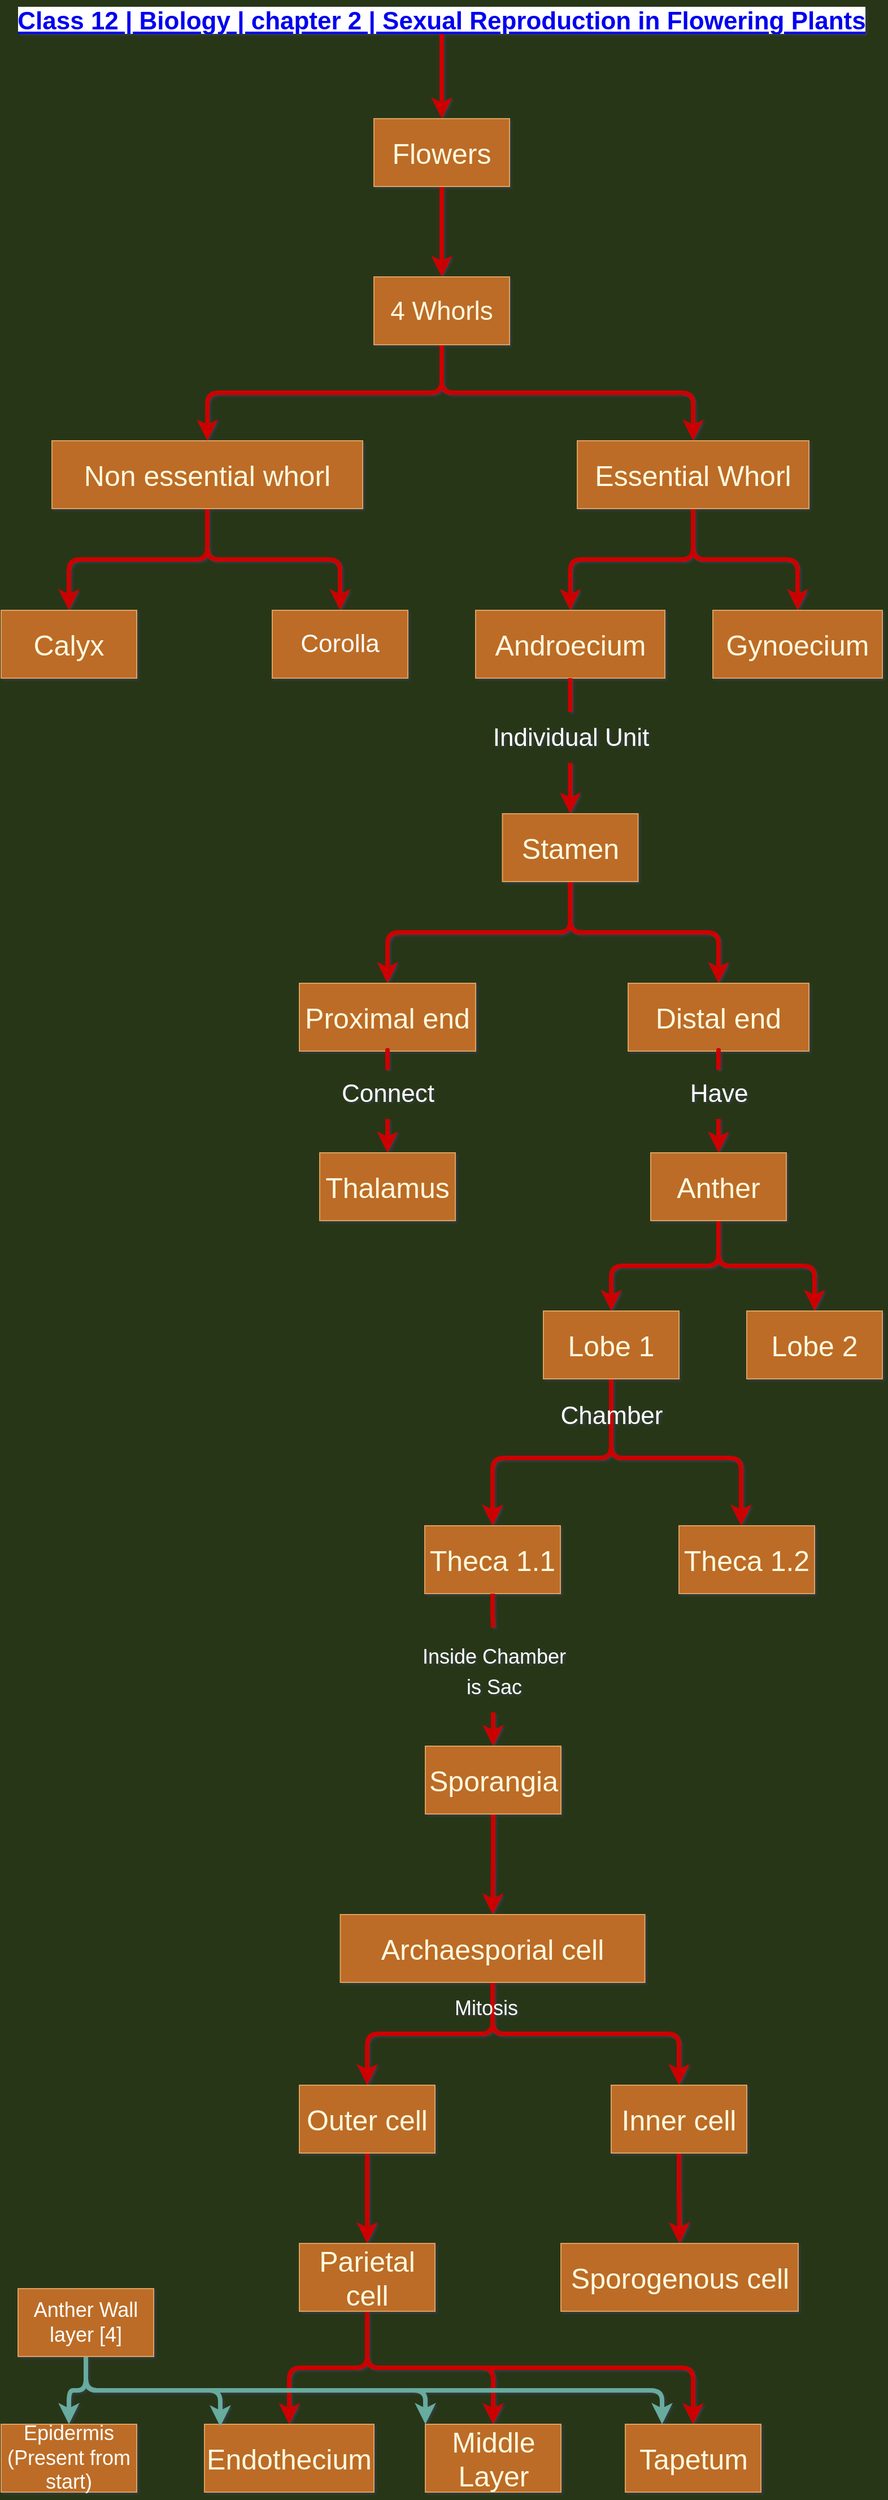 <mxfile version="20.2.7" type="github">
  <diagram id="C5RBs43oDa-KdzZeNtuy" name="Page-1">
    <mxGraphModel dx="1374" dy="816" grid="1" gridSize="15" guides="1" tooltips="1" connect="1" arrows="1" fold="1" page="1" pageScale="1" pageWidth="827" pageHeight="1169" background="#283618" math="0" shadow="1">
      <root>
        <mxCell id="WIyWlLk6GJQsqaUBKTNV-0" />
        <mxCell id="WIyWlLk6GJQsqaUBKTNV-1" parent="WIyWlLk6GJQsqaUBKTNV-0" />
        <mxCell id="U22NtTWbExk0TIaXxq5v-40" style="edgeStyle=orthogonalEdgeStyle;shape=connector;rounded=1;orthogonalLoop=1;jettySize=auto;html=1;exitX=0.5;exitY=1;exitDx=0;exitDy=0;entryX=0.5;entryY=0;entryDx=0;entryDy=0;labelBackgroundColor=#283618;fontFamily=Helvetica;fontSize=25;fontColor=#FEFAE0;endArrow=classic;endFill=1;strokeColor=#CC0000;strokeWidth=4;" edge="1" parent="WIyWlLk6GJQsqaUBKTNV-1" source="U22NtTWbExk0TIaXxq5v-18" target="U22NtTWbExk0TIaXxq5v-19">
          <mxGeometry relative="1" as="geometry" />
        </mxCell>
        <mxCell id="U22NtTWbExk0TIaXxq5v-18" value="&lt;h1 style=&quot;padding: 0px; border: 0px; outline: 0px; vertical-align: baseline; background-image: initial; background-position: 0px center; background-size: initial; background-repeat: initial; background-attachment: initial; background-origin: initial; background-clip: initial; margin: 0px 0px 15px; font-family: Raleway, Arial, sans-serif; line-height: 1.5em; position: relative;&quot; class=&quot;entry-title&quot;&gt;&lt;font color=&quot;#eeeeee&quot; style=&quot;font-size: 22px;&quot;&gt;&lt;a style=&quot;background-color: rgb(255, 255, 255);&quot; href=&quot;https://organisednotes.blogspot.com/&quot;&gt;Class 12 | Biology | chapter 2 | Sexual Reproduction in Flowering Plants&lt;/a&gt;&lt;/font&gt;&lt;/h1&gt;" style="text;html=1;spacing=5;spacingTop=-20;whiteSpace=wrap;overflow=hidden;rounded=0;align=center;" vertex="1" parent="WIyWlLk6GJQsqaUBKTNV-1">
          <mxGeometry x="30" y="10" width="780" height="20" as="geometry" />
        </mxCell>
        <mxCell id="U22NtTWbExk0TIaXxq5v-39" style="edgeStyle=orthogonalEdgeStyle;shape=connector;rounded=1;orthogonalLoop=1;jettySize=auto;html=1;exitX=0.5;exitY=1;exitDx=0;exitDy=0;labelBackgroundColor=#283618;fontFamily=Helvetica;fontSize=25;fontColor=#FEFAE0;endArrow=classic;endFill=1;strokeColor=#CC0000;strokeWidth=4;" edge="1" parent="WIyWlLk6GJQsqaUBKTNV-1" source="U22NtTWbExk0TIaXxq5v-19" target="U22NtTWbExk0TIaXxq5v-35">
          <mxGeometry relative="1" as="geometry" />
        </mxCell>
        <mxCell id="U22NtTWbExk0TIaXxq5v-19" value="&lt;font style=&quot;font-size: 25px;&quot;&gt;Flowers&lt;/font&gt;" style="whiteSpace=wrap;html=1;fillColor=#BC6C25;strokeColor=#DDA15E;fontColor=#FEFAE0;" vertex="1" parent="WIyWlLk6GJQsqaUBKTNV-1">
          <mxGeometry x="360" y="105" width="120" height="60" as="geometry" />
        </mxCell>
        <mxCell id="U22NtTWbExk0TIaXxq5v-42" value="" style="edgeStyle=orthogonalEdgeStyle;shape=connector;rounded=1;orthogonalLoop=1;jettySize=auto;html=1;labelBackgroundColor=#283618;fontFamily=Helvetica;fontSize=22;fontColor=#FFFFFF;endArrow=classic;endFill=1;strokeColor=#CC0000;strokeWidth=4;" edge="1" parent="WIyWlLk6GJQsqaUBKTNV-1" source="U22NtTWbExk0TIaXxq5v-29" target="U22NtTWbExk0TIaXxq5v-41">
          <mxGeometry relative="1" as="geometry" />
        </mxCell>
        <mxCell id="U22NtTWbExk0TIaXxq5v-43" style="edgeStyle=orthogonalEdgeStyle;shape=connector;rounded=1;orthogonalLoop=1;jettySize=auto;html=1;exitX=0.5;exitY=1;exitDx=0;exitDy=0;labelBackgroundColor=#283618;fontFamily=Helvetica;fontSize=22;fontColor=#FFFFFF;endArrow=classic;endFill=1;strokeColor=#CC0000;strokeWidth=4;" edge="1" parent="WIyWlLk6GJQsqaUBKTNV-1" source="U22NtTWbExk0TIaXxq5v-29" target="U22NtTWbExk0TIaXxq5v-44">
          <mxGeometry relative="1" as="geometry">
            <mxPoint x="345" y="540" as="targetPoint" />
          </mxGeometry>
        </mxCell>
        <mxCell id="U22NtTWbExk0TIaXxq5v-29" value="Non essential whorl" style="rounded=0;whiteSpace=wrap;html=1;fontSize=25;fillColor=#BC6C25;strokeColor=#DDA15E;fontColor=#FEFAE0;" vertex="1" parent="WIyWlLk6GJQsqaUBKTNV-1">
          <mxGeometry x="75" y="390" width="275" height="60" as="geometry" />
        </mxCell>
        <mxCell id="U22NtTWbExk0TIaXxq5v-33" value="" style="endArrow=classic;html=1;rounded=1;fontSize=25;exitX=0.5;exitY=1;exitDx=0;exitDy=0;entryX=0.5;entryY=0;entryDx=0;entryDy=0;strokeColor=#CC0000;fontColor=#FEFAE0;labelBackgroundColor=#283618;endFill=1;strokeWidth=4;edgeStyle=orthogonalEdgeStyle;" edge="1" parent="WIyWlLk6GJQsqaUBKTNV-1" source="U22NtTWbExk0TIaXxq5v-35" target="U22NtTWbExk0TIaXxq5v-34">
          <mxGeometry width="50" height="50" relative="1" as="geometry">
            <mxPoint x="440" y="540" as="sourcePoint" />
            <mxPoint x="620" y="250" as="targetPoint" />
          </mxGeometry>
        </mxCell>
        <mxCell id="U22NtTWbExk0TIaXxq5v-46" value="" style="edgeStyle=orthogonalEdgeStyle;shape=connector;rounded=1;orthogonalLoop=1;jettySize=auto;html=1;labelBackgroundColor=#283618;fontFamily=Helvetica;fontSize=22;fontColor=#FFFFFF;endArrow=classic;endFill=1;strokeColor=#CC0000;strokeWidth=4;" edge="1" parent="WIyWlLk6GJQsqaUBKTNV-1" source="U22NtTWbExk0TIaXxq5v-34" target="U22NtTWbExk0TIaXxq5v-45">
          <mxGeometry relative="1" as="geometry" />
        </mxCell>
        <mxCell id="U22NtTWbExk0TIaXxq5v-49" value="" style="edgeStyle=orthogonalEdgeStyle;shape=connector;rounded=1;orthogonalLoop=1;jettySize=auto;html=1;labelBackgroundColor=#283618;fontFamily=Helvetica;fontSize=22;fontColor=#FFFFFF;endArrow=classic;endFill=1;strokeColor=#CC0000;strokeWidth=4;" edge="1" parent="WIyWlLk6GJQsqaUBKTNV-1" source="U22NtTWbExk0TIaXxq5v-34" target="U22NtTWbExk0TIaXxq5v-48">
          <mxGeometry relative="1" as="geometry" />
        </mxCell>
        <mxCell id="U22NtTWbExk0TIaXxq5v-34" value="Essential Whorl" style="rounded=0;whiteSpace=wrap;html=1;fontSize=25;fillColor=#BC6C25;strokeColor=#DDA15E;fontColor=#FEFAE0;" vertex="1" parent="WIyWlLk6GJQsqaUBKTNV-1">
          <mxGeometry x="540" y="390" width="205" height="60" as="geometry" />
        </mxCell>
        <mxCell id="U22NtTWbExk0TIaXxq5v-38" style="edgeStyle=orthogonalEdgeStyle;shape=connector;rounded=1;orthogonalLoop=1;jettySize=auto;html=1;exitX=0.5;exitY=1;exitDx=0;exitDy=0;entryX=0.5;entryY=0;entryDx=0;entryDy=0;labelBackgroundColor=#283618;fontFamily=Helvetica;fontSize=25;fontColor=#FEFAE0;endArrow=classic;endFill=1;strokeColor=#CC0000;strokeWidth=4;" edge="1" parent="WIyWlLk6GJQsqaUBKTNV-1" source="U22NtTWbExk0TIaXxq5v-35" target="U22NtTWbExk0TIaXxq5v-29">
          <mxGeometry relative="1" as="geometry" />
        </mxCell>
        <mxCell id="U22NtTWbExk0TIaXxq5v-35" value="&lt;font style=&quot;font-size: 23px;&quot;&gt;4 Whorls&lt;/font&gt;" style="whiteSpace=wrap;html=1;fillColor=#BC6C25;strokeColor=#DDA15E;fontColor=#FEFAE0;" vertex="1" parent="WIyWlLk6GJQsqaUBKTNV-1">
          <mxGeometry x="360" y="245" width="120" height="60" as="geometry" />
        </mxCell>
        <mxCell id="U22NtTWbExk0TIaXxq5v-41" value="Calyx" style="whiteSpace=wrap;html=1;fontSize=25;fillColor=#BC6C25;strokeColor=#DDA15E;fontColor=#FEFAE0;rounded=0;" vertex="1" parent="WIyWlLk6GJQsqaUBKTNV-1">
          <mxGeometry x="30" y="540" width="120" height="60" as="geometry" />
        </mxCell>
        <mxCell id="U22NtTWbExk0TIaXxq5v-44" value="Corolla" style="rounded=0;whiteSpace=wrap;html=1;fontFamily=Helvetica;fontSize=22;fontColor=#FFFFFF;strokeColor=#DDA15E;fillColor=#BC6C25;" vertex="1" parent="WIyWlLk6GJQsqaUBKTNV-1">
          <mxGeometry x="270" y="540" width="120" height="60" as="geometry" />
        </mxCell>
        <mxCell id="U22NtTWbExk0TIaXxq5v-51" value="" style="edgeStyle=orthogonalEdgeStyle;shape=connector;rounded=1;orthogonalLoop=1;jettySize=auto;html=1;labelBackgroundColor=#283618;fontFamily=Helvetica;fontSize=22;fontColor=#FFFFFF;endArrow=classic;endFill=1;strokeColor=#CC0000;strokeWidth=4;startArrow=none;" edge="1" parent="WIyWlLk6GJQsqaUBKTNV-1" source="U22NtTWbExk0TIaXxq5v-52" target="U22NtTWbExk0TIaXxq5v-50">
          <mxGeometry relative="1" as="geometry" />
        </mxCell>
        <mxCell id="U22NtTWbExk0TIaXxq5v-45" value="Androecium" style="whiteSpace=wrap;html=1;fontSize=25;fillColor=#BC6C25;strokeColor=#DDA15E;fontColor=#FEFAE0;rounded=0;" vertex="1" parent="WIyWlLk6GJQsqaUBKTNV-1">
          <mxGeometry x="450" y="540" width="167.5" height="60" as="geometry" />
        </mxCell>
        <mxCell id="U22NtTWbExk0TIaXxq5v-48" value="Gynoecium" style="whiteSpace=wrap;html=1;fontSize=25;fillColor=#BC6C25;strokeColor=#DDA15E;fontColor=#FEFAE0;rounded=0;" vertex="1" parent="WIyWlLk6GJQsqaUBKTNV-1">
          <mxGeometry x="660" y="540" width="150" height="60" as="geometry" />
        </mxCell>
        <mxCell id="U22NtTWbExk0TIaXxq5v-54" value="" style="edgeStyle=orthogonalEdgeStyle;shape=connector;rounded=1;orthogonalLoop=1;jettySize=auto;html=1;labelBackgroundColor=#283618;fontFamily=Helvetica;fontSize=22;fontColor=#FFFFFF;endArrow=classic;endFill=1;strokeColor=#CC0000;strokeWidth=4;exitX=0.5;exitY=1;exitDx=0;exitDy=0;" edge="1" parent="WIyWlLk6GJQsqaUBKTNV-1" source="U22NtTWbExk0TIaXxq5v-50" target="U22NtTWbExk0TIaXxq5v-53">
          <mxGeometry relative="1" as="geometry" />
        </mxCell>
        <mxCell id="U22NtTWbExk0TIaXxq5v-56" value="" style="edgeStyle=orthogonalEdgeStyle;shape=connector;rounded=1;orthogonalLoop=1;jettySize=auto;html=1;labelBackgroundColor=#283618;fontFamily=Helvetica;fontSize=22;fontColor=#FFFFFF;endArrow=classic;endFill=1;strokeColor=#CC0000;strokeWidth=4;exitX=0.5;exitY=1;exitDx=0;exitDy=0;" edge="1" parent="WIyWlLk6GJQsqaUBKTNV-1" source="U22NtTWbExk0TIaXxq5v-50" target="U22NtTWbExk0TIaXxq5v-55">
          <mxGeometry relative="1" as="geometry" />
        </mxCell>
        <mxCell id="U22NtTWbExk0TIaXxq5v-50" value="Stamen" style="whiteSpace=wrap;html=1;fontSize=25;fillColor=#BC6C25;strokeColor=#DDA15E;fontColor=#FEFAE0;rounded=0;" vertex="1" parent="WIyWlLk6GJQsqaUBKTNV-1">
          <mxGeometry x="473.75" y="720" width="120" height="60" as="geometry" />
        </mxCell>
        <mxCell id="U22NtTWbExk0TIaXxq5v-58" value="" style="edgeStyle=orthogonalEdgeStyle;shape=connector;rounded=1;orthogonalLoop=1;jettySize=auto;html=1;labelBackgroundColor=#283618;fontFamily=Helvetica;fontSize=22;fontColor=#FFFFFF;endArrow=classic;endFill=1;strokeColor=#CC0000;strokeWidth=4;startArrow=none;" edge="1" parent="WIyWlLk6GJQsqaUBKTNV-1" source="U22NtTWbExk0TIaXxq5v-62" target="U22NtTWbExk0TIaXxq5v-57">
          <mxGeometry relative="1" as="geometry" />
        </mxCell>
        <mxCell id="U22NtTWbExk0TIaXxq5v-53" value="Proximal end" style="whiteSpace=wrap;html=1;fontSize=25;fillColor=#BC6C25;strokeColor=#DDA15E;fontColor=#FEFAE0;rounded=0;" vertex="1" parent="WIyWlLk6GJQsqaUBKTNV-1">
          <mxGeometry x="294" y="870" width="156" height="60" as="geometry" />
        </mxCell>
        <mxCell id="U22NtTWbExk0TIaXxq5v-65" value="" style="edgeStyle=orthogonalEdgeStyle;shape=connector;rounded=1;orthogonalLoop=1;jettySize=auto;html=1;labelBackgroundColor=#283618;fontFamily=Helvetica;fontSize=22;fontColor=#FFFFFF;endArrow=classic;endFill=1;strokeColor=#CC0000;strokeWidth=4;startArrow=none;" edge="1" parent="WIyWlLk6GJQsqaUBKTNV-1" source="U22NtTWbExk0TIaXxq5v-66" target="U22NtTWbExk0TIaXxq5v-64">
          <mxGeometry relative="1" as="geometry" />
        </mxCell>
        <mxCell id="U22NtTWbExk0TIaXxq5v-55" value="Distal end" style="whiteSpace=wrap;html=1;fontSize=25;fillColor=#BC6C25;strokeColor=#DDA15E;fontColor=#FEFAE0;rounded=0;" vertex="1" parent="WIyWlLk6GJQsqaUBKTNV-1">
          <mxGeometry x="585" y="870" width="160" height="60" as="geometry" />
        </mxCell>
        <mxCell id="U22NtTWbExk0TIaXxq5v-57" value="Thalamus" style="whiteSpace=wrap;html=1;fontSize=25;fillColor=#BC6C25;strokeColor=#DDA15E;fontColor=#FEFAE0;rounded=0;" vertex="1" parent="WIyWlLk6GJQsqaUBKTNV-1">
          <mxGeometry x="312" y="1020" width="120" height="60" as="geometry" />
        </mxCell>
        <mxCell id="U22NtTWbExk0TIaXxq5v-52" value="Individual Unit" style="text;html=1;align=center;verticalAlign=middle;resizable=0;points=[];autosize=1;strokeColor=none;fillColor=none;fontSize=22;fontFamily=Helvetica;fontColor=#FFFFFF;strokeWidth=1;" vertex="1" parent="WIyWlLk6GJQsqaUBKTNV-1">
          <mxGeometry x="451.25" y="630" width="165" height="45" as="geometry" />
        </mxCell>
        <mxCell id="U22NtTWbExk0TIaXxq5v-61" value="" style="edgeStyle=orthogonalEdgeStyle;shape=connector;rounded=1;orthogonalLoop=1;jettySize=auto;html=1;labelBackgroundColor=#283618;fontFamily=Helvetica;fontSize=22;fontColor=#FFFFFF;endArrow=none;endFill=1;strokeColor=#CC0000;strokeWidth=4;" edge="1" parent="WIyWlLk6GJQsqaUBKTNV-1" source="U22NtTWbExk0TIaXxq5v-45" target="U22NtTWbExk0TIaXxq5v-52">
          <mxGeometry relative="1" as="geometry">
            <mxPoint x="533.8" y="600" as="sourcePoint" />
            <mxPoint x="533.8" y="720" as="targetPoint" />
          </mxGeometry>
        </mxCell>
        <mxCell id="U22NtTWbExk0TIaXxq5v-62" value="Connect" style="text;html=1;align=center;verticalAlign=middle;resizable=0;points=[];autosize=1;strokeColor=none;fillColor=none;fontSize=22;fontFamily=Helvetica;fontColor=#FFFFFF;" vertex="1" parent="WIyWlLk6GJQsqaUBKTNV-1">
          <mxGeometry x="312" y="945" width="120" height="45" as="geometry" />
        </mxCell>
        <mxCell id="U22NtTWbExk0TIaXxq5v-63" value="" style="edgeStyle=orthogonalEdgeStyle;shape=connector;rounded=1;orthogonalLoop=1;jettySize=auto;html=1;labelBackgroundColor=#283618;fontFamily=Helvetica;fontSize=22;fontColor=#FFFFFF;endArrow=none;endFill=1;strokeColor=#CC0000;strokeWidth=4;" edge="1" parent="WIyWlLk6GJQsqaUBKTNV-1" source="U22NtTWbExk0TIaXxq5v-53" target="U22NtTWbExk0TIaXxq5v-62">
          <mxGeometry relative="1" as="geometry">
            <mxPoint x="372" y="930" as="sourcePoint" />
            <mxPoint x="372" y="1020" as="targetPoint" />
          </mxGeometry>
        </mxCell>
        <mxCell id="U22NtTWbExk0TIaXxq5v-69" value="" style="edgeStyle=orthogonalEdgeStyle;shape=connector;rounded=1;orthogonalLoop=1;jettySize=auto;html=1;labelBackgroundColor=#283618;fontFamily=Helvetica;fontSize=22;fontColor=#FFFFFF;endArrow=classic;endFill=1;strokeColor=#CC0000;strokeWidth=4;" edge="1" parent="WIyWlLk6GJQsqaUBKTNV-1" source="U22NtTWbExk0TIaXxq5v-64" target="U22NtTWbExk0TIaXxq5v-68">
          <mxGeometry relative="1" as="geometry" />
        </mxCell>
        <mxCell id="U22NtTWbExk0TIaXxq5v-71" value="" style="edgeStyle=orthogonalEdgeStyle;shape=connector;rounded=1;orthogonalLoop=1;jettySize=auto;html=1;labelBackgroundColor=#283618;fontFamily=Helvetica;fontSize=22;fontColor=#FFFFFF;endArrow=classic;endFill=1;strokeColor=#CC0000;strokeWidth=4;" edge="1" parent="WIyWlLk6GJQsqaUBKTNV-1" source="U22NtTWbExk0TIaXxq5v-64" target="U22NtTWbExk0TIaXxq5v-70">
          <mxGeometry relative="1" as="geometry" />
        </mxCell>
        <mxCell id="U22NtTWbExk0TIaXxq5v-64" value="Anther" style="whiteSpace=wrap;html=1;fontSize=25;fillColor=#BC6C25;strokeColor=#DDA15E;fontColor=#FEFAE0;rounded=0;" vertex="1" parent="WIyWlLk6GJQsqaUBKTNV-1">
          <mxGeometry x="605" y="1020" width="120" height="60" as="geometry" />
        </mxCell>
        <mxCell id="U22NtTWbExk0TIaXxq5v-66" value="Have" style="text;html=1;align=center;verticalAlign=middle;resizable=0;points=[];autosize=1;strokeColor=none;fillColor=none;fontSize=22;fontFamily=Helvetica;fontColor=#FFFFFF;" vertex="1" parent="WIyWlLk6GJQsqaUBKTNV-1">
          <mxGeometry x="627.5" y="945" width="75" height="45" as="geometry" />
        </mxCell>
        <mxCell id="U22NtTWbExk0TIaXxq5v-67" value="" style="edgeStyle=orthogonalEdgeStyle;shape=connector;rounded=1;orthogonalLoop=1;jettySize=auto;html=1;labelBackgroundColor=#283618;fontFamily=Helvetica;fontSize=22;fontColor=#FFFFFF;endArrow=none;endFill=1;strokeColor=#CC0000;strokeWidth=4;" edge="1" parent="WIyWlLk6GJQsqaUBKTNV-1" source="U22NtTWbExk0TIaXxq5v-55" target="U22NtTWbExk0TIaXxq5v-66">
          <mxGeometry relative="1" as="geometry">
            <mxPoint x="665" y="930" as="sourcePoint" />
            <mxPoint x="665" y="1010" as="targetPoint" />
          </mxGeometry>
        </mxCell>
        <mxCell id="U22NtTWbExk0TIaXxq5v-68" value="Lobe 2" style="whiteSpace=wrap;html=1;fontSize=25;fillColor=#BC6C25;strokeColor=#DDA15E;fontColor=#FEFAE0;rounded=0;" vertex="1" parent="WIyWlLk6GJQsqaUBKTNV-1">
          <mxGeometry x="690" y="1160" width="120" height="60" as="geometry" />
        </mxCell>
        <mxCell id="U22NtTWbExk0TIaXxq5v-73" value="" style="edgeStyle=orthogonalEdgeStyle;shape=connector;rounded=1;orthogonalLoop=1;jettySize=auto;html=1;labelBackgroundColor=#283618;fontFamily=Helvetica;fontSize=22;fontColor=#FFFFFF;endArrow=classic;endFill=1;strokeColor=#CC0000;strokeWidth=4;exitX=0.5;exitY=1;exitDx=0;exitDy=0;" edge="1" parent="WIyWlLk6GJQsqaUBKTNV-1" source="U22NtTWbExk0TIaXxq5v-70" target="U22NtTWbExk0TIaXxq5v-72">
          <mxGeometry relative="1" as="geometry">
            <mxPoint x="570" y="1275" as="sourcePoint" />
            <Array as="points">
              <mxPoint x="570" y="1290" />
              <mxPoint x="465" y="1290" />
            </Array>
          </mxGeometry>
        </mxCell>
        <mxCell id="U22NtTWbExk0TIaXxq5v-75" value="" style="edgeStyle=orthogonalEdgeStyle;shape=connector;rounded=1;orthogonalLoop=1;jettySize=auto;html=1;labelBackgroundColor=#283618;fontFamily=Helvetica;fontSize=22;fontColor=#FFFFFF;endArrow=classic;endFill=1;strokeColor=#CC0000;strokeWidth=4;startArrow=none;exitX=0.5;exitY=1;exitDx=0;exitDy=0;" edge="1" parent="WIyWlLk6GJQsqaUBKTNV-1" source="U22NtTWbExk0TIaXxq5v-70" target="U22NtTWbExk0TIaXxq5v-74">
          <mxGeometry relative="1" as="geometry">
            <mxPoint x="510" y="1252.5" as="sourcePoint" />
            <Array as="points">
              <mxPoint x="570" y="1290" />
              <mxPoint x="685" y="1290" />
            </Array>
          </mxGeometry>
        </mxCell>
        <mxCell id="U22NtTWbExk0TIaXxq5v-70" value="Lobe 1" style="whiteSpace=wrap;html=1;fontSize=25;fillColor=#BC6C25;strokeColor=#DDA15E;fontColor=#FEFAE0;rounded=0;" vertex="1" parent="WIyWlLk6GJQsqaUBKTNV-1">
          <mxGeometry x="510" y="1160" width="120" height="60" as="geometry" />
        </mxCell>
        <mxCell id="U22NtTWbExk0TIaXxq5v-80" value="" style="edgeStyle=orthogonalEdgeStyle;shape=connector;rounded=1;orthogonalLoop=1;jettySize=auto;html=1;labelBackgroundColor=#283618;fontFamily=Helvetica;fontSize=22;fontColor=#FFFFFF;endArrow=classic;endFill=1;strokeColor=#CC0000;strokeWidth=4;startArrow=none;" edge="1" parent="WIyWlLk6GJQsqaUBKTNV-1" source="U22NtTWbExk0TIaXxq5v-81" target="U22NtTWbExk0TIaXxq5v-79">
          <mxGeometry relative="1" as="geometry" />
        </mxCell>
        <mxCell id="U22NtTWbExk0TIaXxq5v-72" value="Theca 1.1" style="whiteSpace=wrap;html=1;fontSize=25;fillColor=#BC6C25;strokeColor=#DDA15E;fontColor=#FEFAE0;rounded=0;" vertex="1" parent="WIyWlLk6GJQsqaUBKTNV-1">
          <mxGeometry x="405" y="1350" width="120" height="60" as="geometry" />
        </mxCell>
        <mxCell id="U22NtTWbExk0TIaXxq5v-74" value="Theca 1.2" style="whiteSpace=wrap;html=1;fontSize=25;fillColor=#BC6C25;strokeColor=#DDA15E;fontColor=#FEFAE0;rounded=0;" vertex="1" parent="WIyWlLk6GJQsqaUBKTNV-1">
          <mxGeometry x="630" y="1350" width="120" height="60" as="geometry" />
        </mxCell>
        <mxCell id="U22NtTWbExk0TIaXxq5v-78" value="Chamber" style="text;html=1;align=center;verticalAlign=middle;resizable=0;points=[];autosize=1;strokeColor=none;fillColor=none;fontSize=22;fontFamily=Helvetica;fontColor=#FFFFFF;" vertex="1" parent="WIyWlLk6GJQsqaUBKTNV-1">
          <mxGeometry x="510" y="1230" width="120" height="45" as="geometry" />
        </mxCell>
        <mxCell id="U22NtTWbExk0TIaXxq5v-84" value="" style="edgeStyle=orthogonalEdgeStyle;shape=connector;rounded=1;orthogonalLoop=1;jettySize=auto;html=1;labelBackgroundColor=#283618;fontFamily=Helvetica;fontSize=18;fontColor=#FFFFFF;endArrow=classic;endFill=1;strokeColor=#CC0000;strokeWidth=4;" edge="1" parent="WIyWlLk6GJQsqaUBKTNV-1" source="U22NtTWbExk0TIaXxq5v-79" target="U22NtTWbExk0TIaXxq5v-83">
          <mxGeometry relative="1" as="geometry" />
        </mxCell>
        <mxCell id="U22NtTWbExk0TIaXxq5v-79" value="Sporangia&lt;br&gt;" style="whiteSpace=wrap;html=1;fontSize=25;fillColor=#BC6C25;strokeColor=#DDA15E;fontColor=#FEFAE0;rounded=0;" vertex="1" parent="WIyWlLk6GJQsqaUBKTNV-1">
          <mxGeometry x="405.5" y="1545" width="120" height="60" as="geometry" />
        </mxCell>
        <mxCell id="U22NtTWbExk0TIaXxq5v-81" value="&lt;font style=&quot;font-size: 18px;&quot;&gt;Inside Chamber&lt;br&gt;is Sac&lt;/font&gt;" style="text;html=1;align=center;verticalAlign=middle;resizable=0;points=[];autosize=1;strokeColor=none;fillColor=none;fontSize=22;fontFamily=Helvetica;fontColor=#FFFFFF;" vertex="1" parent="WIyWlLk6GJQsqaUBKTNV-1">
          <mxGeometry x="383" y="1440" width="165" height="75" as="geometry" />
        </mxCell>
        <mxCell id="U22NtTWbExk0TIaXxq5v-82" value="" style="edgeStyle=orthogonalEdgeStyle;shape=connector;rounded=1;orthogonalLoop=1;jettySize=auto;html=1;labelBackgroundColor=#283618;fontFamily=Helvetica;fontSize=22;fontColor=#FFFFFF;endArrow=none;endFill=1;strokeColor=#CC0000;strokeWidth=4;" edge="1" parent="WIyWlLk6GJQsqaUBKTNV-1" source="U22NtTWbExk0TIaXxq5v-72" target="U22NtTWbExk0TIaXxq5v-81">
          <mxGeometry relative="1" as="geometry">
            <mxPoint x="465" y="1410" as="sourcePoint" />
            <mxPoint x="465" y="1490" as="targetPoint" />
          </mxGeometry>
        </mxCell>
        <mxCell id="U22NtTWbExk0TIaXxq5v-90" value="" style="edgeStyle=orthogonalEdgeStyle;shape=connector;rounded=1;orthogonalLoop=1;jettySize=auto;html=1;labelBackgroundColor=#283618;fontFamily=Helvetica;fontSize=18;fontColor=#FFFFFF;endArrow=classic;endFill=1;strokeColor=#CC0000;strokeWidth=4;exitX=0.5;exitY=1;exitDx=0;exitDy=0;" edge="1" parent="WIyWlLk6GJQsqaUBKTNV-1" source="U22NtTWbExk0TIaXxq5v-83" target="U22NtTWbExk0TIaXxq5v-89">
          <mxGeometry relative="1" as="geometry" />
        </mxCell>
        <mxCell id="U22NtTWbExk0TIaXxq5v-92" value="" style="edgeStyle=orthogonalEdgeStyle;shape=connector;rounded=1;orthogonalLoop=1;jettySize=auto;html=1;labelBackgroundColor=#283618;fontFamily=Helvetica;fontSize=18;fontColor=#FFFFFF;endArrow=classic;endFill=1;strokeColor=#CC0000;strokeWidth=4;" edge="1" parent="WIyWlLk6GJQsqaUBKTNV-1" source="U22NtTWbExk0TIaXxq5v-83" target="U22NtTWbExk0TIaXxq5v-91">
          <mxGeometry relative="1" as="geometry" />
        </mxCell>
        <mxCell id="U22NtTWbExk0TIaXxq5v-83" value="Archaesporial cell" style="whiteSpace=wrap;html=1;fontSize=25;fillColor=#BC6C25;strokeColor=#DDA15E;fontColor=#FEFAE0;rounded=0;" vertex="1" parent="WIyWlLk6GJQsqaUBKTNV-1">
          <mxGeometry x="330.25" y="1694" width="269.5" height="60" as="geometry" />
        </mxCell>
        <mxCell id="U22NtTWbExk0TIaXxq5v-95" value="" style="edgeStyle=orthogonalEdgeStyle;shape=connector;rounded=1;orthogonalLoop=1;jettySize=auto;html=1;labelBackgroundColor=#283618;fontFamily=Helvetica;fontSize=18;fontColor=#FFFFFF;endArrow=classic;endFill=1;strokeColor=#CC0000;strokeWidth=4;" edge="1" parent="WIyWlLk6GJQsqaUBKTNV-1" source="U22NtTWbExk0TIaXxq5v-89" target="U22NtTWbExk0TIaXxq5v-94">
          <mxGeometry relative="1" as="geometry" />
        </mxCell>
        <mxCell id="U22NtTWbExk0TIaXxq5v-89" value="&lt;span style=&quot;background-color: initial;&quot;&gt;Outer cell&lt;/span&gt;" style="whiteSpace=wrap;html=1;fontSize=25;fillColor=#BC6C25;strokeColor=#DDA15E;fontColor=#FEFAE0;rounded=0;" vertex="1" parent="WIyWlLk6GJQsqaUBKTNV-1">
          <mxGeometry x="294" y="1845" width="120" height="60" as="geometry" />
        </mxCell>
        <mxCell id="U22NtTWbExk0TIaXxq5v-97" value="" style="edgeStyle=orthogonalEdgeStyle;shape=connector;rounded=1;orthogonalLoop=1;jettySize=auto;html=1;labelBackgroundColor=#283618;fontFamily=Helvetica;fontSize=18;fontColor=#FFFFFF;endArrow=classic;endFill=1;strokeColor=#CC0000;strokeWidth=4;" edge="1" parent="WIyWlLk6GJQsqaUBKTNV-1" source="U22NtTWbExk0TIaXxq5v-91" target="U22NtTWbExk0TIaXxq5v-96">
          <mxGeometry relative="1" as="geometry" />
        </mxCell>
        <mxCell id="U22NtTWbExk0TIaXxq5v-91" value="Inner cell" style="whiteSpace=wrap;html=1;fontSize=25;fillColor=#BC6C25;strokeColor=#DDA15E;fontColor=#FEFAE0;rounded=0;" vertex="1" parent="WIyWlLk6GJQsqaUBKTNV-1">
          <mxGeometry x="570" y="1845" width="120" height="60" as="geometry" />
        </mxCell>
        <mxCell id="U22NtTWbExk0TIaXxq5v-93" value="Mitosis" style="text;html=1;align=center;verticalAlign=middle;resizable=0;points=[];autosize=1;strokeColor=none;fillColor=none;fontSize=18;fontFamily=Helvetica;fontColor=#FFFFFF;" vertex="1" parent="WIyWlLk6GJQsqaUBKTNV-1">
          <mxGeometry x="414" y="1754" width="90" height="45" as="geometry" />
        </mxCell>
        <mxCell id="U22NtTWbExk0TIaXxq5v-99" value="" style="edgeStyle=orthogonalEdgeStyle;shape=connector;rounded=1;orthogonalLoop=1;jettySize=auto;html=1;labelBackgroundColor=#283618;fontFamily=Helvetica;fontSize=18;fontColor=#FFFFFF;endArrow=classic;endFill=1;strokeColor=#CC0000;strokeWidth=4;exitX=0.5;exitY=1;exitDx=0;exitDy=0;" edge="1" parent="WIyWlLk6GJQsqaUBKTNV-1" source="U22NtTWbExk0TIaXxq5v-94" target="U22NtTWbExk0TIaXxq5v-98">
          <mxGeometry relative="1" as="geometry" />
        </mxCell>
        <mxCell id="U22NtTWbExk0TIaXxq5v-101" value="" style="edgeStyle=orthogonalEdgeStyle;shape=connector;rounded=1;orthogonalLoop=1;jettySize=auto;html=1;labelBackgroundColor=#283618;fontFamily=Helvetica;fontSize=18;fontColor=#FFFFFF;endArrow=classic;endFill=1;strokeColor=#CC0000;strokeWidth=4;" edge="1" parent="WIyWlLk6GJQsqaUBKTNV-1" source="U22NtTWbExk0TIaXxq5v-94" target="U22NtTWbExk0TIaXxq5v-100">
          <mxGeometry relative="1" as="geometry" />
        </mxCell>
        <mxCell id="U22NtTWbExk0TIaXxq5v-103" value="" style="edgeStyle=orthogonalEdgeStyle;shape=connector;rounded=1;orthogonalLoop=1;jettySize=auto;html=1;labelBackgroundColor=#283618;fontFamily=Helvetica;fontSize=18;fontColor=#FFFFFF;endArrow=classic;endFill=1;strokeColor=#CC0000;strokeWidth=4;exitX=0.5;exitY=1;exitDx=0;exitDy=0;" edge="1" parent="WIyWlLk6GJQsqaUBKTNV-1" source="U22NtTWbExk0TIaXxq5v-94" target="U22NtTWbExk0TIaXxq5v-102">
          <mxGeometry relative="1" as="geometry" />
        </mxCell>
        <mxCell id="U22NtTWbExk0TIaXxq5v-94" value="Parietal cell&lt;br&gt;" style="whiteSpace=wrap;html=1;fontSize=25;fillColor=#BC6C25;strokeColor=#DDA15E;fontColor=#FEFAE0;rounded=0;" vertex="1" parent="WIyWlLk6GJQsqaUBKTNV-1">
          <mxGeometry x="294" y="1985" width="120" height="60" as="geometry" />
        </mxCell>
        <mxCell id="U22NtTWbExk0TIaXxq5v-96" value="Sporogenous cell" style="whiteSpace=wrap;html=1;fontSize=25;fillColor=#BC6C25;strokeColor=#DDA15E;fontColor=#FEFAE0;rounded=0;" vertex="1" parent="WIyWlLk6GJQsqaUBKTNV-1">
          <mxGeometry x="525.5" y="1985" width="210" height="60" as="geometry" />
        </mxCell>
        <mxCell id="U22NtTWbExk0TIaXxq5v-98" value="Endothecium" style="whiteSpace=wrap;html=1;fontSize=25;fillColor=#BC6C25;strokeColor=#DDA15E;fontColor=#FEFAE0;rounded=0;" vertex="1" parent="WIyWlLk6GJQsqaUBKTNV-1">
          <mxGeometry x="210" y="2145" width="150" height="60" as="geometry" />
        </mxCell>
        <mxCell id="U22NtTWbExk0TIaXxq5v-100" value="Middle Layer" style="whiteSpace=wrap;html=1;fontSize=25;fillColor=#BC6C25;strokeColor=#DDA15E;fontColor=#FEFAE0;rounded=0;" vertex="1" parent="WIyWlLk6GJQsqaUBKTNV-1">
          <mxGeometry x="405.5" y="2145" width="120" height="60" as="geometry" />
        </mxCell>
        <mxCell id="U22NtTWbExk0TIaXxq5v-102" value="Tapetum" style="whiteSpace=wrap;html=1;fontSize=25;fillColor=#BC6C25;strokeColor=#DDA15E;fontColor=#FEFAE0;rounded=0;" vertex="1" parent="WIyWlLk6GJQsqaUBKTNV-1">
          <mxGeometry x="582.5" y="2145" width="120" height="60" as="geometry" />
        </mxCell>
        <mxCell id="U22NtTWbExk0TIaXxq5v-109" style="edgeStyle=orthogonalEdgeStyle;shape=connector;rounded=1;orthogonalLoop=1;jettySize=auto;html=1;exitX=0.5;exitY=1;exitDx=0;exitDy=0;labelBackgroundColor=#283618;fontFamily=Helvetica;fontSize=18;fontColor=#FFFFFF;endArrow=classic;endFill=1;strokeColor=#67AB9F;strokeWidth=4;entryX=0.093;entryY=0.033;entryDx=0;entryDy=0;entryPerimeter=0;" edge="1" parent="WIyWlLk6GJQsqaUBKTNV-1" source="U22NtTWbExk0TIaXxq5v-108" target="U22NtTWbExk0TIaXxq5v-98">
          <mxGeometry relative="1" as="geometry" />
        </mxCell>
        <mxCell id="U22NtTWbExk0TIaXxq5v-110" style="edgeStyle=orthogonalEdgeStyle;shape=connector;rounded=1;orthogonalLoop=1;jettySize=auto;html=1;exitX=0.5;exitY=1;exitDx=0;exitDy=0;entryX=0;entryY=0;entryDx=0;entryDy=0;labelBackgroundColor=#283618;fontFamily=Helvetica;fontSize=18;fontColor=#FFFFFF;endArrow=classic;endFill=1;strokeColor=#67AB9F;strokeWidth=4;" edge="1" parent="WIyWlLk6GJQsqaUBKTNV-1" source="U22NtTWbExk0TIaXxq5v-108" target="U22NtTWbExk0TIaXxq5v-100">
          <mxGeometry relative="1" as="geometry" />
        </mxCell>
        <mxCell id="U22NtTWbExk0TIaXxq5v-111" style="edgeStyle=orthogonalEdgeStyle;shape=connector;rounded=1;orthogonalLoop=1;jettySize=auto;html=1;exitX=0.5;exitY=1;exitDx=0;exitDy=0;labelBackgroundColor=#283618;fontFamily=Helvetica;fontSize=18;fontColor=#FFFFFF;endArrow=classic;endFill=1;strokeColor=#67AB9F;strokeWidth=4;" edge="1" parent="WIyWlLk6GJQsqaUBKTNV-1" source="U22NtTWbExk0TIaXxq5v-108" target="U22NtTWbExk0TIaXxq5v-102">
          <mxGeometry relative="1" as="geometry">
            <Array as="points">
              <mxPoint x="105" y="2115" />
              <mxPoint x="615" y="2115" />
            </Array>
          </mxGeometry>
        </mxCell>
        <mxCell id="U22NtTWbExk0TIaXxq5v-113" value="" style="edgeStyle=orthogonalEdgeStyle;shape=connector;rounded=1;orthogonalLoop=1;jettySize=auto;html=1;labelBackgroundColor=#283618;fontFamily=Helvetica;fontSize=18;fontColor=#FFFFFF;endArrow=classic;endFill=1;strokeColor=#67AB9F;strokeWidth=4;" edge="1" parent="WIyWlLk6GJQsqaUBKTNV-1" source="U22NtTWbExk0TIaXxq5v-108" target="U22NtTWbExk0TIaXxq5v-112">
          <mxGeometry relative="1" as="geometry" />
        </mxCell>
        <mxCell id="U22NtTWbExk0TIaXxq5v-108" value="&lt;span style=&quot;&quot;&gt;Anther Wall layer [4]&lt;/span&gt;" style="whiteSpace=wrap;html=1;labelBackgroundColor=none;labelBorderColor=none;fontFamily=Helvetica;fontSize=18;fontColor=#FFFFFF;strokeColor=#DDA15E;strokeWidth=1;fillColor=#BC6C25;" vertex="1" parent="WIyWlLk6GJQsqaUBKTNV-1">
          <mxGeometry x="45" y="2025" width="120" height="60" as="geometry" />
        </mxCell>
        <mxCell id="U22NtTWbExk0TIaXxq5v-112" value="Epidermis&lt;br&gt;(Present from start)" style="whiteSpace=wrap;html=1;fontSize=18;fillColor=#BC6C25;strokeColor=#DDA15E;fontColor=#FFFFFF;labelBackgroundColor=none;labelBorderColor=none;strokeWidth=1;" vertex="1" parent="WIyWlLk6GJQsqaUBKTNV-1">
          <mxGeometry x="30" y="2145" width="120" height="60" as="geometry" />
        </mxCell>
      </root>
    </mxGraphModel>
  </diagram>
</mxfile>
